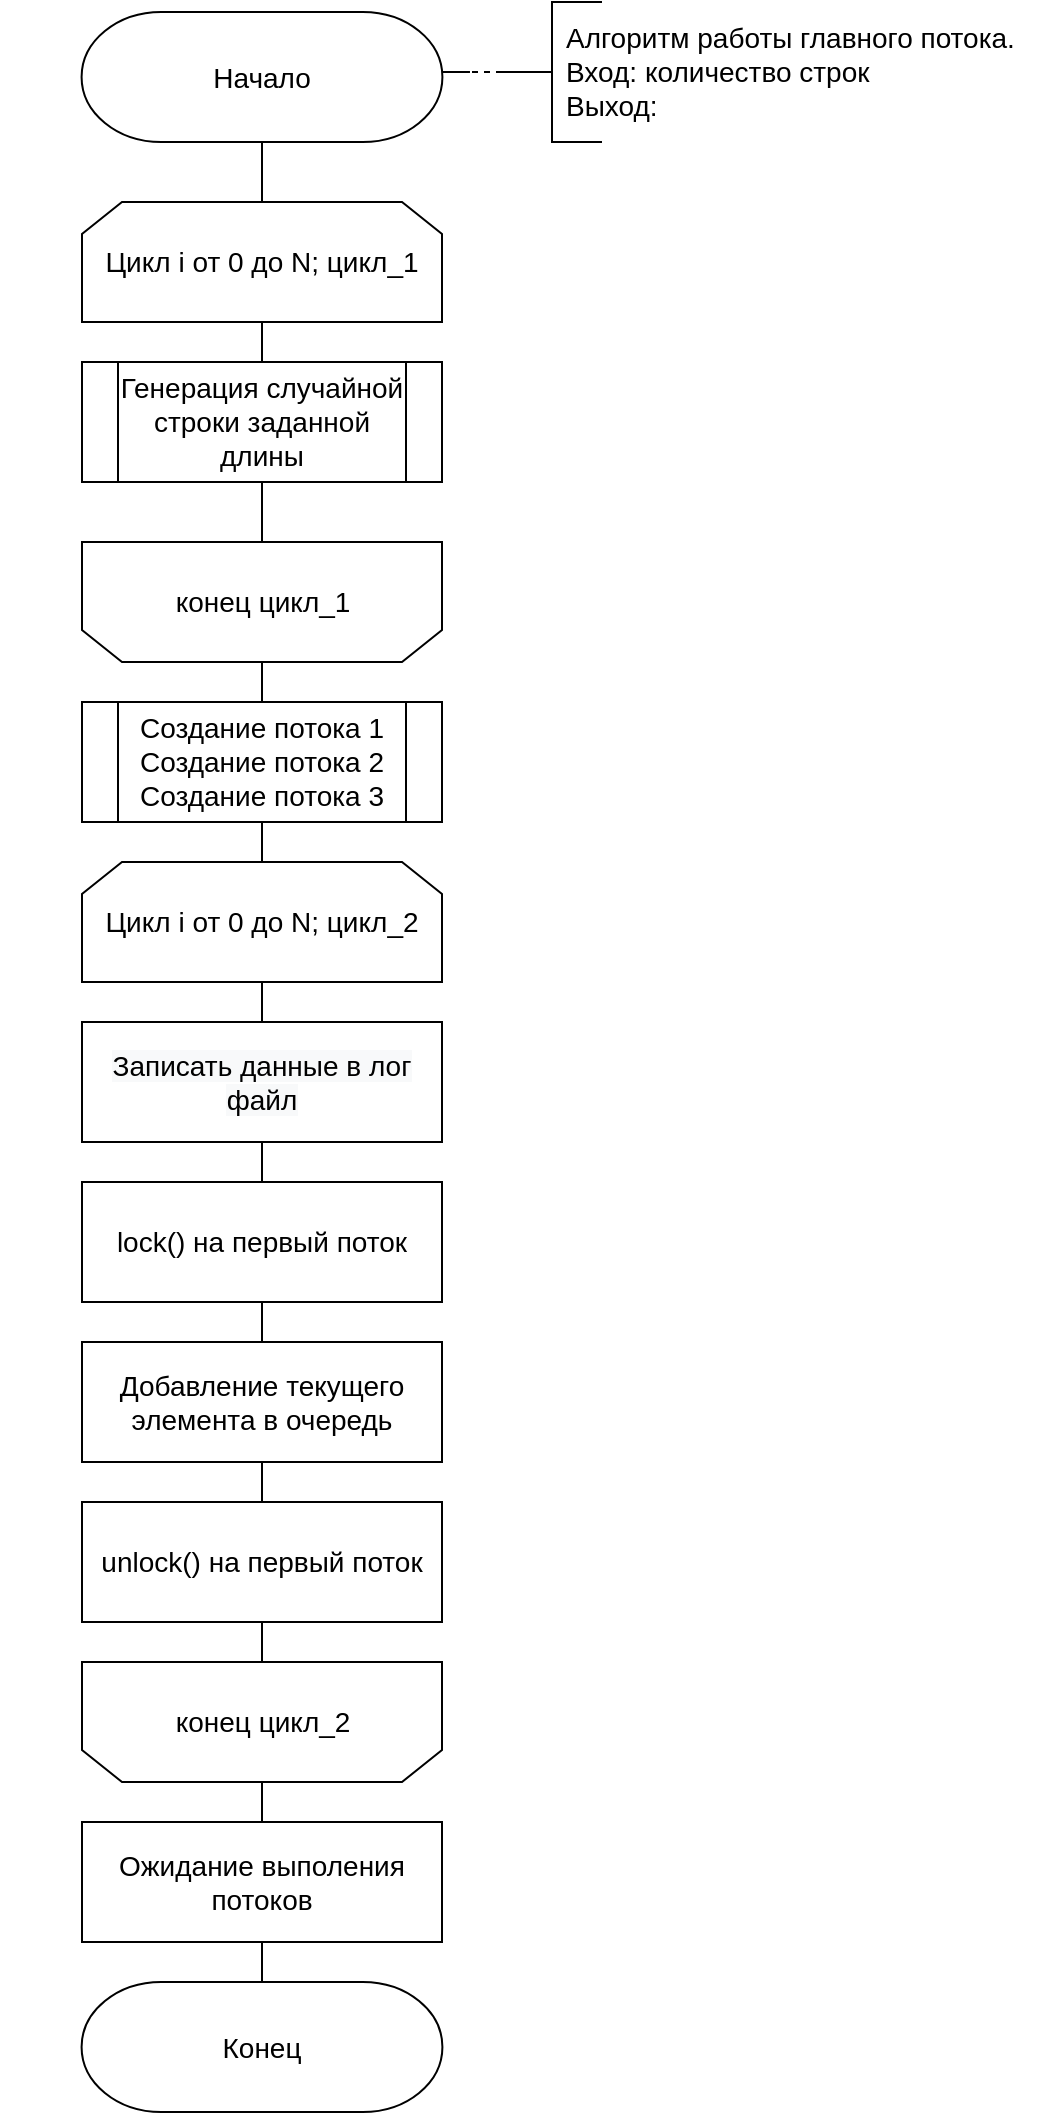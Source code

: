 <mxfile version="14.9.6" type="device" pages="2"><diagram id="MAh0B8oNwiJDMCTqwBi7" name="Конвейер_1"><mxGraphModel dx="1024" dy="584" grid="1" gridSize="10" guides="1" tooltips="1" connect="1" arrows="1" fold="1" page="1" pageScale="1" pageWidth="827" pageHeight="1169" math="0" shadow="0"><root><mxCell id="0"/><mxCell id="1" parent="0"/><mxCell id="rsRH6X80dttNGYZrxHJA-1" style="edgeStyle=orthogonalEdgeStyle;rounded=0;orthogonalLoop=1;jettySize=auto;html=1;exitX=0.5;exitY=1;exitDx=0;exitDy=0;exitPerimeter=0;entryX=0.5;entryY=0;entryDx=0;entryDy=0;endArrow=none;endFill=0;" edge="1" parent="1" source="rsRH6X80dttNGYZrxHJA-2"><mxGeometry relative="1" as="geometry"><mxPoint x="350" y="130" as="targetPoint"/></mxGeometry></mxCell><mxCell id="rsRH6X80dttNGYZrxHJA-2" value="&lt;span style=&quot;font-size: 14px&quot;&gt;Начало&lt;/span&gt;" style="strokeWidth=1;html=1;shape=stencil(xVVNb4MwDP01HJmAaFV7nFh37GWTdnapC1FDgpysH/9+gYBaSukgl0kc8Hvwnu3YSsBSXUCFQRJJKDFg70GSfCGVXIJRZAPLFA5eRC48uXC1dCHoCjPjsCMQh61Ax2hD6oAnvjOtApcFEjc1y9ZB9Ga/qR+WZkpKK8KV1D3mhrdiwKX9Nzo7sejl1dlc2thFlXUo0SD10GtxGwcEyYe3UzzN6dPDqV9R5/uX0/d8p9jPae3TvfjeLJ7YwY1HYQ/slquJB+Zl16nPr86rmQO7ydWN2LHUImMLyNItZIec1I/cPUyygnq5B0RHl+qI1+zZ3Xw/q79TEFzeKCyW8xWAMvtC3eC3k06Xfk7nEM5ch6QM1G3o6QugHEOrE+4F5D1KnxCrG7g9+8fpLjwqvuvZNIl/LNnnjDOhND7ZBIsP5qxBR4aTpXtF+GRq91wIdzuNLcRAoEHdXdkAvw==);whiteSpace=wrap;" vertex="1" parent="1"><mxGeometry x="220" y="35" width="260" height="65" as="geometry"/></mxCell><mxCell id="rsRH6X80dttNGYZrxHJA-3" value="" style="edgeStyle=orthogonalEdgeStyle;rounded=0;orthogonalLoop=1;jettySize=auto;html=1;dashed=1;endArrow=none;endFill=0;startArrow=none;" edge="1" parent="1" source="rsRH6X80dttNGYZrxHJA-4"><mxGeometry relative="1" as="geometry"><mxPoint x="483.99" y="64.9" as="sourcePoint"/><mxPoint x="453.99" y="65" as="targetPoint"/><Array as="points"><mxPoint x="439.99" y="64.9"/></Array></mxGeometry></mxCell><mxCell id="rsRH6X80dttNGYZrxHJA-4" value="" style="strokeWidth=1;html=1;shape=mxgraph.flowchart.annotation_2;align=left;labelPosition=right;pointerEvents=1;" vertex="1" parent="1"><mxGeometry x="470" y="30" width="50" height="70" as="geometry"/></mxCell><mxCell id="rsRH6X80dttNGYZrxHJA-5" style="edgeStyle=orthogonalEdgeStyle;rounded=0;orthogonalLoop=1;jettySize=auto;html=1;exitX=0.5;exitY=1;exitDx=0;exitDy=0;entryX=0.5;entryY=0;entryDx=0;entryDy=0;endArrow=none;endFill=0;" edge="1" parent="1" source="rsRH6X80dttNGYZrxHJA-6" target="rsRH6X80dttNGYZrxHJA-13"><mxGeometry relative="1" as="geometry"/></mxCell><mxCell id="rsRH6X80dttNGYZrxHJA-6" value="&lt;span style=&quot;font-size: 14px&quot;&gt;Цикл i от 0 до N; цикл_1&lt;/span&gt;" style="shape=loopLimit;whiteSpace=wrap;html=1;" vertex="1" parent="1"><mxGeometry x="260" y="130" width="180" height="60" as="geometry"/></mxCell><mxCell id="rsRH6X80dttNGYZrxHJA-9" value="&lt;font style=&quot;font-size: 14px&quot;&gt;Алгоритм работы главного потока.&amp;nbsp;&lt;br&gt;Вход: количество строк&lt;br&gt;Выход:&amp;nbsp;&lt;br&gt;&lt;/font&gt;" style="text;html=1;align=left;verticalAlign=middle;resizable=0;points=[];autosize=1;strokeColor=none;" vertex="1" parent="1"><mxGeometry x="500" y="40" width="240" height="50" as="geometry"/></mxCell><mxCell id="4npt-e6Y_SFte2YMdscc-1" style="edgeStyle=orthogonalEdgeStyle;rounded=0;orthogonalLoop=1;jettySize=auto;html=1;exitX=0.5;exitY=1;exitDx=0;exitDy=0;entryX=0.5;entryY=1;entryDx=0;entryDy=0;endArrow=none;endFill=0;" edge="1" parent="1" source="rsRH6X80dttNGYZrxHJA-13" target="rsRH6X80dttNGYZrxHJA-20"><mxGeometry relative="1" as="geometry"/></mxCell><mxCell id="rsRH6X80dttNGYZrxHJA-13" value="&lt;font style=&quot;font-size: 14px&quot;&gt;Генерация случайной строки заданной длины&lt;/font&gt;" style="shape=process;whiteSpace=wrap;html=1;backgroundOutline=1;" vertex="1" parent="1"><mxGeometry x="260" y="210" width="180" height="60" as="geometry"/></mxCell><mxCell id="rsRH6X80dttNGYZrxHJA-19" value="" style="group" vertex="1" connectable="0" parent="1"><mxGeometry x="260" y="300" width="180" height="60" as="geometry"/></mxCell><mxCell id="rsRH6X80dttNGYZrxHJA-20" value="" style="shape=loopLimit;whiteSpace=wrap;html=1;rotation=-180;" vertex="1" parent="rsRH6X80dttNGYZrxHJA-19"><mxGeometry width="180" height="60" as="geometry"/></mxCell><mxCell id="rsRH6X80dttNGYZrxHJA-21" value="&lt;font style=&quot;font-size: 14px&quot;&gt;конец цикл_1&lt;/font&gt;" style="text;html=1;align=center;verticalAlign=middle;resizable=0;points=[];autosize=1;strokeColor=none;" vertex="1" parent="rsRH6X80dttNGYZrxHJA-19"><mxGeometry x="40" y="19.999" width="100" height="20" as="geometry"/></mxCell><mxCell id="rsRH6X80dttNGYZrxHJA-23" value="&lt;span style=&quot;font-size: 14px&quot;&gt;Конец&lt;/span&gt;" style="strokeWidth=1;html=1;shape=stencil(xVVNb4MwDP01HJmAaFV7nFh37GWTdnapC1FDgpysH/9+gYBaSukgl0kc8Hvwnu3YSsBSXUCFQRJJKDFg70GSfCGVXIJRZAPLFA5eRC48uXC1dCHoCjPjsCMQh61Ax2hD6oAnvjOtApcFEjc1y9ZB9Ga/qR+WZkpKK8KV1D3mhrdiwKX9Nzo7sejl1dlc2thFlXUo0SD10GtxGwcEyYe3UzzN6dPDqV9R5/uX0/d8p9jPae3TvfjeLJ7YwY1HYQ/slquJB+Zl16nPr86rmQO7ydWN2LHUImMLyNItZIec1I/cPUyygnq5B0RHl+qI1+zZ3Xw/q79TEFzeKCyW8xWAMvtC3eC3k06Xfk7nEM5ch6QM1G3o6QugHEOrE+4F5D1KnxCrG7g9+8fpLjwqvuvZNIl/LNnnjDOhND7ZBIsP5qxBR4aTpXtF+GRq91wIdzuNLcRAoEHdXdkAvw==);whiteSpace=wrap;" vertex="1" parent="1"><mxGeometry x="220" y="1020" width="260" height="65" as="geometry"/></mxCell><mxCell id="4npt-e6Y_SFte2YMdscc-5" style="edgeStyle=orthogonalEdgeStyle;rounded=0;orthogonalLoop=1;jettySize=auto;html=1;exitX=0.5;exitY=1;exitDx=0;exitDy=0;entryX=0.5;entryY=0;entryDx=0;entryDy=0;endArrow=none;endFill=0;" edge="1" parent="1" source="4npt-e6Y_SFte2YMdscc-2" target="4npt-e6Y_SFte2YMdscc-4"><mxGeometry relative="1" as="geometry"/></mxCell><mxCell id="4npt-e6Y_SFte2YMdscc-2" value="&lt;span style=&quot;font-size: 14px&quot;&gt;Создание потока 1&lt;br&gt;Создание потока 2&lt;br&gt;Создание потока 3&lt;br&gt;&lt;/span&gt;" style="shape=process;whiteSpace=wrap;html=1;backgroundOutline=1;" vertex="1" parent="1"><mxGeometry x="260" y="380" width="180" height="60" as="geometry"/></mxCell><mxCell id="4npt-e6Y_SFte2YMdscc-3" style="edgeStyle=orthogonalEdgeStyle;rounded=0;orthogonalLoop=1;jettySize=auto;html=1;exitX=0.5;exitY=0;exitDx=0;exitDy=0;entryX=0.5;entryY=0;entryDx=0;entryDy=0;endArrow=none;endFill=0;" edge="1" parent="1" source="rsRH6X80dttNGYZrxHJA-20" target="4npt-e6Y_SFte2YMdscc-2"><mxGeometry relative="1" as="geometry"/></mxCell><mxCell id="4npt-e6Y_SFte2YMdscc-7" style="edgeStyle=orthogonalEdgeStyle;rounded=0;orthogonalLoop=1;jettySize=auto;html=1;exitX=0.5;exitY=1;exitDx=0;exitDy=0;entryX=0.5;entryY=0;entryDx=0;entryDy=0;endArrow=none;endFill=0;" edge="1" parent="1" source="4npt-e6Y_SFte2YMdscc-4"><mxGeometry relative="1" as="geometry"><mxPoint x="350" y="540" as="targetPoint"/></mxGeometry></mxCell><mxCell id="4npt-e6Y_SFte2YMdscc-4" value="&lt;span style=&quot;font-size: 14px&quot;&gt;Цикл i от 0 до N; цикл_2&lt;/span&gt;" style="shape=loopLimit;whiteSpace=wrap;html=1;" vertex="1" parent="1"><mxGeometry x="260" y="460" width="180" height="60" as="geometry"/></mxCell><mxCell id="4npt-e6Y_SFte2YMdscc-9" style="edgeStyle=orthogonalEdgeStyle;rounded=0;orthogonalLoop=1;jettySize=auto;html=1;exitX=0.5;exitY=1;exitDx=0;exitDy=0;entryX=0.5;entryY=0;entryDx=0;entryDy=0;endArrow=none;endFill=0;" edge="1" parent="1"><mxGeometry relative="1" as="geometry"><mxPoint x="350" y="600" as="sourcePoint"/><mxPoint x="350" y="620" as="targetPoint"/></mxGeometry></mxCell><mxCell id="4npt-e6Y_SFte2YMdscc-10" value="&#10;&#10;&lt;span style=&quot;color: rgb(0, 0, 0); font-family: helvetica; font-size: 14px; font-style: normal; font-weight: 400; letter-spacing: normal; text-align: center; text-indent: 0px; text-transform: none; word-spacing: 0px; background-color: rgb(248, 249, 250); display: inline; float: none;&quot;&gt;Записать данные в лог файл&lt;/span&gt;&#10;&#10;" style="rounded=0;whiteSpace=wrap;html=1;" vertex="1" parent="1"><mxGeometry x="260" y="540" width="180" height="60" as="geometry"/></mxCell><mxCell id="4npt-e6Y_SFte2YMdscc-13" style="edgeStyle=orthogonalEdgeStyle;rounded=0;orthogonalLoop=1;jettySize=auto;html=1;exitX=0.5;exitY=1;exitDx=0;exitDy=0;endArrow=none;endFill=0;" edge="1" parent="1" source="4npt-e6Y_SFte2YMdscc-11" target="4npt-e6Y_SFte2YMdscc-12"><mxGeometry relative="1" as="geometry"/></mxCell><mxCell id="4npt-e6Y_SFte2YMdscc-11" value="&lt;font style=&quot;font-size: 14px&quot;&gt;lock() на первый поток&lt;/font&gt;" style="rounded=0;whiteSpace=wrap;html=1;" vertex="1" parent="1"><mxGeometry x="260" y="620" width="180" height="60" as="geometry"/></mxCell><mxCell id="4npt-e6Y_SFte2YMdscc-15" style="edgeStyle=orthogonalEdgeStyle;rounded=0;orthogonalLoop=1;jettySize=auto;html=1;exitX=0.5;exitY=1;exitDx=0;exitDy=0;entryX=0.5;entryY=0;entryDx=0;entryDy=0;endArrow=none;endFill=0;" edge="1" parent="1" source="4npt-e6Y_SFte2YMdscc-12" target="4npt-e6Y_SFte2YMdscc-14"><mxGeometry relative="1" as="geometry"/></mxCell><mxCell id="4npt-e6Y_SFte2YMdscc-12" value="&lt;font style=&quot;font-size: 14px&quot;&gt;Добавление текущего элемента в очередь&lt;/font&gt;" style="rounded=0;whiteSpace=wrap;html=1;" vertex="1" parent="1"><mxGeometry x="260" y="700" width="180" height="60" as="geometry"/></mxCell><mxCell id="4npt-e6Y_SFte2YMdscc-21" style="edgeStyle=orthogonalEdgeStyle;rounded=0;orthogonalLoop=1;jettySize=auto;html=1;exitX=0.5;exitY=1;exitDx=0;exitDy=0;entryX=0.5;entryY=1;entryDx=0;entryDy=0;endArrow=none;endFill=0;" edge="1" parent="1" source="4npt-e6Y_SFte2YMdscc-14" target="4npt-e6Y_SFte2YMdscc-16"><mxGeometry relative="1" as="geometry"/></mxCell><mxCell id="4npt-e6Y_SFte2YMdscc-14" value="&lt;span style=&quot;font-size: 14px&quot;&gt;unlock() на первый поток&lt;/span&gt;" style="rounded=0;whiteSpace=wrap;html=1;" vertex="1" parent="1"><mxGeometry x="260" y="780" width="180" height="60" as="geometry"/></mxCell><mxCell id="4npt-e6Y_SFte2YMdscc-20" value="" style="group" vertex="1" connectable="0" parent="1"><mxGeometry x="260" y="860" width="180" height="60" as="geometry"/></mxCell><mxCell id="4npt-e6Y_SFte2YMdscc-16" value="" style="shape=loopLimit;whiteSpace=wrap;html=1;rotation=-180;" vertex="1" parent="4npt-e6Y_SFte2YMdscc-20"><mxGeometry width="180" height="60" as="geometry"/></mxCell><mxCell id="4npt-e6Y_SFte2YMdscc-17" value="&lt;font style=&quot;font-size: 14px&quot;&gt;конец цикл_2&lt;/font&gt;" style="text;html=1;align=center;verticalAlign=middle;resizable=0;points=[];autosize=1;strokeColor=none;" vertex="1" parent="4npt-e6Y_SFte2YMdscc-20"><mxGeometry x="40" y="20" width="100" height="20" as="geometry"/></mxCell><mxCell id="4npt-e6Y_SFte2YMdscc-25" style="edgeStyle=orthogonalEdgeStyle;rounded=0;orthogonalLoop=1;jettySize=auto;html=1;exitX=0.5;exitY=1;exitDx=0;exitDy=0;entryX=0.5;entryY=0;entryDx=0;entryDy=0;entryPerimeter=0;endArrow=none;endFill=0;" edge="1" parent="1" source="4npt-e6Y_SFte2YMdscc-22" target="rsRH6X80dttNGYZrxHJA-23"><mxGeometry relative="1" as="geometry"/></mxCell><mxCell id="4npt-e6Y_SFte2YMdscc-22" value="&lt;span style=&quot;font-size: 14px&quot;&gt;Ожидание выполения потоков&lt;/span&gt;" style="rounded=0;whiteSpace=wrap;html=1;" vertex="1" parent="1"><mxGeometry x="260" y="940" width="180" height="60" as="geometry"/></mxCell><mxCell id="4npt-e6Y_SFte2YMdscc-24" style="edgeStyle=orthogonalEdgeStyle;rounded=0;orthogonalLoop=1;jettySize=auto;html=1;exitX=0.5;exitY=0;exitDx=0;exitDy=0;entryX=0.5;entryY=0;entryDx=0;entryDy=0;endArrow=none;endFill=0;" edge="1" parent="1" source="4npt-e6Y_SFte2YMdscc-16" target="4npt-e6Y_SFte2YMdscc-22"><mxGeometry relative="1" as="geometry"/></mxCell></root></mxGraphModel></diagram><diagram id="o2T3F8Tm9Mf8yGqgGom7" name="Конвейер_2"><mxGraphModel dx="2048" dy="1168" grid="1" gridSize="10" guides="1" tooltips="1" connect="1" arrows="1" fold="1" page="1" pageScale="1" pageWidth="827" pageHeight="1169" math="0" shadow="0"><root><mxCell id="GUCOwjhblWaJ7YWxxaan-0"/><mxCell id="GUCOwjhblWaJ7YWxxaan-1" parent="GUCOwjhblWaJ7YWxxaan-0"/><mxCell id="gge0CSZHU-EmsOaVRhA_-0" style="edgeStyle=orthogonalEdgeStyle;rounded=0;orthogonalLoop=1;jettySize=auto;html=1;exitX=0.5;exitY=1;exitDx=0;exitDy=0;exitPerimeter=0;entryX=0.5;entryY=0;entryDx=0;entryDy=0;endArrow=none;endFill=0;" edge="1" parent="GUCOwjhblWaJ7YWxxaan-1" source="gge0CSZHU-EmsOaVRhA_-1"><mxGeometry relative="1" as="geometry"><mxPoint x="400" y="130" as="targetPoint"/></mxGeometry></mxCell><mxCell id="gge0CSZHU-EmsOaVRhA_-1" value="&lt;span style=&quot;font-size: 14px&quot;&gt;Начало&lt;/span&gt;" style="strokeWidth=1;html=1;shape=stencil(xVVNb4MwDP01HJmAaFV7nFh37GWTdnapC1FDgpysH/9+gYBaSukgl0kc8Hvwnu3YSsBSXUCFQRJJKDFg70GSfCGVXIJRZAPLFA5eRC48uXC1dCHoCjPjsCMQh61Ax2hD6oAnvjOtApcFEjc1y9ZB9Ga/qR+WZkpKK8KV1D3mhrdiwKX9Nzo7sejl1dlc2thFlXUo0SD10GtxGwcEyYe3UzzN6dPDqV9R5/uX0/d8p9jPae3TvfjeLJ7YwY1HYQ/slquJB+Zl16nPr86rmQO7ydWN2LHUImMLyNItZIec1I/cPUyygnq5B0RHl+qI1+zZ3Xw/q79TEFzeKCyW8xWAMvtC3eC3k06Xfk7nEM5ch6QM1G3o6QugHEOrE+4F5D1KnxCrG7g9+8fpLjwqvuvZNIl/LNnnjDOhND7ZBIsP5qxBR4aTpXtF+GRq91wIdzuNLcRAoEHdXdkAvw==);whiteSpace=wrap;" vertex="1" parent="GUCOwjhblWaJ7YWxxaan-1"><mxGeometry x="270" y="35" width="260" height="65" as="geometry"/></mxCell><mxCell id="u629SqYJxtFjRSyRZGW--36" style="edgeStyle=orthogonalEdgeStyle;rounded=0;orthogonalLoop=1;jettySize=auto;html=1;exitX=0;exitY=0.5;exitDx=0;exitDy=0;exitPerimeter=0;entryX=0.847;entryY=0.478;entryDx=0;entryDy=0;entryPerimeter=0;endArrow=none;endFill=0;dashed=1;" edge="1" parent="GUCOwjhblWaJ7YWxxaan-1" source="gge0CSZHU-EmsOaVRhA_-3" target="gge0CSZHU-EmsOaVRhA_-1"><mxGeometry relative="1" as="geometry"/></mxCell><mxCell id="gge0CSZHU-EmsOaVRhA_-3" value="" style="strokeWidth=1;html=1;shape=mxgraph.flowchart.annotation_2;align=left;labelPosition=right;pointerEvents=1;" vertex="1" parent="GUCOwjhblWaJ7YWxxaan-1"><mxGeometry x="520" y="40" width="50" height="50" as="geometry"/></mxCell><mxCell id="gge0CSZHU-EmsOaVRhA_-6" value="&lt;font style=&quot;font-size: 14px&quot;&gt;Выполнение дочерних потоков.&lt;br&gt;&lt;/font&gt;" style="text;html=1;align=left;verticalAlign=middle;resizable=0;points=[];autosize=1;strokeColor=none;" vertex="1" parent="GUCOwjhblWaJ7YWxxaan-1"><mxGeometry x="550" y="55" width="220" height="20" as="geometry"/></mxCell><mxCell id="Bcva3x253MUgvd-973XJ-2" style="edgeStyle=orthogonalEdgeStyle;rounded=0;orthogonalLoop=1;jettySize=auto;html=1;exitX=0.5;exitY=1;exitDx=0;exitDy=0;entryX=0.5;entryY=0;entryDx=0;entryDy=0;endArrow=none;endFill=0;" edge="1" parent="GUCOwjhblWaJ7YWxxaan-1" source="Bcva3x253MUgvd-973XJ-0" target="Bcva3x253MUgvd-973XJ-1"><mxGeometry relative="1" as="geometry"/></mxCell><mxCell id="Bcva3x253MUgvd-973XJ-0" value="&lt;font style=&quot;font-size: 14px&quot;&gt;num&amp;nbsp;🠔 0&lt;/font&gt;" style="rounded=0;whiteSpace=wrap;html=1;" vertex="1" parent="GUCOwjhblWaJ7YWxxaan-1"><mxGeometry x="310" y="130" width="180" height="60" as="geometry"/></mxCell><mxCell id="Bcva3x253MUgvd-973XJ-4" style="edgeStyle=orthogonalEdgeStyle;rounded=0;orthogonalLoop=1;jettySize=auto;html=1;exitX=1;exitY=0.5;exitDx=0;exitDy=0;entryX=0.5;entryY=0;entryDx=0;entryDy=0;endArrow=none;endFill=0;" edge="1" parent="GUCOwjhblWaJ7YWxxaan-1" source="Bcva3x253MUgvd-973XJ-1" target="Bcva3x253MUgvd-973XJ-3"><mxGeometry relative="1" as="geometry"><mxPoint x="600" y="280" as="targetPoint"/></mxGeometry></mxCell><mxCell id="u629SqYJxtFjRSyRZGW--39" style="edgeStyle=orthogonalEdgeStyle;rounded=0;orthogonalLoop=1;jettySize=auto;html=1;exitX=0;exitY=0.5;exitDx=0;exitDy=0;entryX=0.5;entryY=0;entryDx=0;entryDy=0;entryPerimeter=0;endArrow=none;endFill=0;" edge="1" parent="GUCOwjhblWaJ7YWxxaan-1" source="Bcva3x253MUgvd-973XJ-1" target="u629SqYJxtFjRSyRZGW--20"><mxGeometry relative="1" as="geometry"><Array as="points"><mxPoint x="80" y="240"/><mxPoint x="80" y="1080"/><mxPoint x="414" y="1080"/></Array></mxGeometry></mxCell><mxCell id="Bcva3x253MUgvd-973XJ-1" value="&lt;font style=&quot;font-size: 14px&quot;&gt;Не обработаны все &lt;br&gt;строки в очереди?&lt;/font&gt;" style="rhombus;whiteSpace=wrap;html=1;" vertex="1" parent="GUCOwjhblWaJ7YWxxaan-1"><mxGeometry x="310" y="210" width="180" height="60" as="geometry"/></mxCell><mxCell id="u629SqYJxtFjRSyRZGW--17" style="edgeStyle=orthogonalEdgeStyle;rounded=0;orthogonalLoop=1;jettySize=auto;html=1;exitX=0;exitY=0.5;exitDx=0;exitDy=0;entryX=0.5;entryY=0;entryDx=0;entryDy=0;endArrow=none;endFill=0;" edge="1" parent="GUCOwjhblWaJ7YWxxaan-1" source="Bcva3x253MUgvd-973XJ-3" target="u629SqYJxtFjRSyRZGW--0"><mxGeometry relative="1" as="geometry"/></mxCell><mxCell id="u629SqYJxtFjRSyRZGW--37" style="edgeStyle=orthogonalEdgeStyle;rounded=0;orthogonalLoop=1;jettySize=auto;html=1;exitX=1;exitY=0.5;exitDx=0;exitDy=0;endArrow=none;endFill=0;" edge="1" parent="GUCOwjhblWaJ7YWxxaan-1" source="Bcva3x253MUgvd-973XJ-3"><mxGeometry relative="1" as="geometry"><mxPoint x="720" y="1050" as="targetPoint"/></mxGeometry></mxCell><mxCell id="Bcva3x253MUgvd-973XJ-3" value="&lt;font style=&quot;font-size: 14px&quot;&gt;num == n?&lt;/font&gt;" style="rhombus;whiteSpace=wrap;html=1;" vertex="1" parent="GUCOwjhblWaJ7YWxxaan-1"><mxGeometry x="460" y="280" width="180" height="60" as="geometry"/></mxCell><mxCell id="u629SqYJxtFjRSyRZGW--16" style="edgeStyle=orthogonalEdgeStyle;rounded=0;orthogonalLoop=1;jettySize=auto;html=1;exitX=0.5;exitY=1;exitDx=0;exitDy=0;entryX=0.5;entryY=0;entryDx=0;entryDy=0;endArrow=none;endFill=0;" edge="1" parent="GUCOwjhblWaJ7YWxxaan-1" source="u629SqYJxtFjRSyRZGW--0" target="u629SqYJxtFjRSyRZGW--1"><mxGeometry relative="1" as="geometry"/></mxCell><mxCell id="u629SqYJxtFjRSyRZGW--0" value="&lt;font style=&quot;font-size: 14px&quot;&gt;Блокировка текущего потока&lt;/font&gt;" style="rounded=0;whiteSpace=wrap;html=1;" vertex="1" parent="GUCOwjhblWaJ7YWxxaan-1"><mxGeometry x="310" y="360" width="180" height="60" as="geometry"/></mxCell><mxCell id="u629SqYJxtFjRSyRZGW--9" style="edgeStyle=orthogonalEdgeStyle;rounded=0;orthogonalLoop=1;jettySize=auto;html=1;exitX=0;exitY=0.5;exitDx=0;exitDy=0;entryX=0.5;entryY=0;entryDx=0;entryDy=0;endArrow=none;endFill=0;" edge="1" parent="GUCOwjhblWaJ7YWxxaan-1" source="u629SqYJxtFjRSyRZGW--1" target="u629SqYJxtFjRSyRZGW--2"><mxGeometry relative="1" as="geometry"/></mxCell><mxCell id="u629SqYJxtFjRSyRZGW--19" style="edgeStyle=orthogonalEdgeStyle;rounded=0;orthogonalLoop=1;jettySize=auto;html=1;exitX=1;exitY=0.5;exitDx=0;exitDy=0;entryX=0.5;entryY=0;entryDx=0;entryDy=0;endArrow=none;endFill=0;" edge="1" parent="GUCOwjhblWaJ7YWxxaan-1" source="u629SqYJxtFjRSyRZGW--1" target="u629SqYJxtFjRSyRZGW--18"><mxGeometry relative="1" as="geometry"/></mxCell><mxCell id="u629SqYJxtFjRSyRZGW--1" value="&lt;font style=&quot;font-size: 14px&quot;&gt;Очередь пуста?&lt;/font&gt;" style="rhombus;whiteSpace=wrap;html=1;" vertex="1" parent="GUCOwjhblWaJ7YWxxaan-1"><mxGeometry x="310" y="440" width="180" height="60" as="geometry"/></mxCell><mxCell id="u629SqYJxtFjRSyRZGW--10" style="edgeStyle=orthogonalEdgeStyle;rounded=0;orthogonalLoop=1;jettySize=auto;html=1;exitX=0.5;exitY=1;exitDx=0;exitDy=0;entryX=0.5;entryY=0;entryDx=0;entryDy=0;endArrow=none;endFill=0;" edge="1" parent="GUCOwjhblWaJ7YWxxaan-1" source="u629SqYJxtFjRSyRZGW--2" target="u629SqYJxtFjRSyRZGW--3"><mxGeometry relative="1" as="geometry"/></mxCell><mxCell id="u629SqYJxtFjRSyRZGW--2" value="&lt;font style=&quot;font-size: 14px&quot;&gt;Извлечение элемента obj из очереди&lt;/font&gt;" style="rounded=0;whiteSpace=wrap;html=1;" vertex="1" parent="GUCOwjhblWaJ7YWxxaan-1"><mxGeometry x="130" y="500" width="180" height="60" as="geometry"/></mxCell><mxCell id="u629SqYJxtFjRSyRZGW--11" style="edgeStyle=orthogonalEdgeStyle;rounded=0;orthogonalLoop=1;jettySize=auto;html=1;exitX=0.5;exitY=1;exitDx=0;exitDy=0;entryX=0.5;entryY=0;entryDx=0;entryDy=0;endArrow=none;endFill=0;" edge="1" parent="GUCOwjhblWaJ7YWxxaan-1" source="u629SqYJxtFjRSyRZGW--3" target="u629SqYJxtFjRSyRZGW--4"><mxGeometry relative="1" as="geometry"/></mxCell><mxCell id="u629SqYJxtFjRSyRZGW--3" value="&lt;font style=&quot;font-size: 14px&quot;&gt;Разблокировка текущего потока&lt;/font&gt;" style="rounded=0;whiteSpace=wrap;html=1;" vertex="1" parent="GUCOwjhblWaJ7YWxxaan-1"><mxGeometry x="130" y="584.5" width="180" height="60" as="geometry"/></mxCell><mxCell id="u629SqYJxtFjRSyRZGW--12" style="edgeStyle=orthogonalEdgeStyle;rounded=0;orthogonalLoop=1;jettySize=auto;html=1;exitX=0.5;exitY=1;exitDx=0;exitDy=0;entryX=0.5;entryY=0;entryDx=0;entryDy=0;endArrow=none;endFill=0;" edge="1" parent="GUCOwjhblWaJ7YWxxaan-1" source="u629SqYJxtFjRSyRZGW--4" target="u629SqYJxtFjRSyRZGW--5"><mxGeometry relative="1" as="geometry"/></mxCell><mxCell id="u629SqYJxtFjRSyRZGW--4" value="&lt;font style=&quot;font-size: 14px&quot;&gt;Обработка элемента obj&lt;/font&gt;&lt;span style=&quot;color: rgba(0 , 0 , 0 , 0) ; font-family: monospace ; font-size: 0px&quot;&gt;%3CmxGraphModel%3E%3Croot%3E%3CmxCell%20id%3D%220%22%2F%3E%3CmxCell%20id%3D%221%22%20parent%3D%220%22%2F%3E%3CmxCell%20id%3D%222%22%20value%3D%22%26lt%3Bfont%20style%3D%26quot%3Bfont-size%3A%2014px%26quot%3B%26gt%3B%D0%A0%D0%B0%D0%B7%D0%B1%D0%BB%D0%BE%D0%BA%D0%B8%D1%80%D0%BE%D0%B2%D0%BA%D0%B0%20%D1%82%D0%B5%D0%BA%D1%83%D1%89%D0%B5%D0%B3%D0%BE%20%D0%BF%D0%BE%D1%82%D0%BE%D0%BA%D0%B0%26lt%3B%2Ffont%26gt%3B%22%20style%3D%22rounded%3D0%3BwhiteSpace%3Dwrap%3Bhtml%3D1%3B%22%20vertex%3D%221%22%20parent%3D%221%22%3E%3CmxGeometry%20x%3D%22130%22%20y%3D%22600%22%20width%3D%22180%22%20height%3D%2260%22%20as%3D%22geometry%22%2F%3E%3C%2FmxCell%3E%3C%2Froot%3E%3C%2FmxGraphModel%3E&lt;/span&gt;" style="rounded=0;whiteSpace=wrap;html=1;" vertex="1" parent="GUCOwjhblWaJ7YWxxaan-1"><mxGeometry x="130" y="660" width="180" height="60" as="geometry"/></mxCell><mxCell id="u629SqYJxtFjRSyRZGW--13" style="edgeStyle=orthogonalEdgeStyle;rounded=0;orthogonalLoop=1;jettySize=auto;html=1;exitX=0.5;exitY=1;exitDx=0;exitDy=0;entryX=0.5;entryY=0;entryDx=0;entryDy=0;endArrow=none;endFill=0;" edge="1" parent="GUCOwjhblWaJ7YWxxaan-1" source="u629SqYJxtFjRSyRZGW--5" target="u629SqYJxtFjRSyRZGW--6"><mxGeometry relative="1" as="geometry"/></mxCell><mxCell id="u629SqYJxtFjRSyRZGW--5" value="&lt;span style=&quot;font-size: 14px&quot;&gt;Блокировка следующего потока&lt;/span&gt;" style="rounded=0;whiteSpace=wrap;html=1;" vertex="1" parent="GUCOwjhblWaJ7YWxxaan-1"><mxGeometry x="130" y="730" width="180" height="60" as="geometry"/></mxCell><mxCell id="u629SqYJxtFjRSyRZGW--14" style="edgeStyle=orthogonalEdgeStyle;rounded=0;orthogonalLoop=1;jettySize=auto;html=1;exitX=0.5;exitY=1;exitDx=0;exitDy=0;entryX=0.5;entryY=0;entryDx=0;entryDy=0;endArrow=none;endFill=0;" edge="1" parent="GUCOwjhblWaJ7YWxxaan-1" source="u629SqYJxtFjRSyRZGW--6" target="u629SqYJxtFjRSyRZGW--7"><mxGeometry relative="1" as="geometry"/></mxCell><mxCell id="u629SqYJxtFjRSyRZGW--6" value="&lt;span style=&quot;font-size: 14px&quot;&gt;Запись элемента в следующую очередь&lt;/span&gt;" style="rounded=0;whiteSpace=wrap;html=1;" vertex="1" parent="GUCOwjhblWaJ7YWxxaan-1"><mxGeometry x="130" y="800" width="180" height="60" as="geometry"/></mxCell><mxCell id="u629SqYJxtFjRSyRZGW--15" style="edgeStyle=orthogonalEdgeStyle;rounded=0;orthogonalLoop=1;jettySize=auto;html=1;exitX=0.5;exitY=1;exitDx=0;exitDy=0;entryX=0.5;entryY=0;entryDx=0;entryDy=0;endArrow=none;endFill=0;" edge="1" parent="GUCOwjhblWaJ7YWxxaan-1" source="u629SqYJxtFjRSyRZGW--7" target="u629SqYJxtFjRSyRZGW--8"><mxGeometry relative="1" as="geometry"/></mxCell><mxCell id="u629SqYJxtFjRSyRZGW--7" value="&lt;span style=&quot;font-size: 14px&quot;&gt;Разблокировка следующего потока&lt;/span&gt;" style="rounded=0;whiteSpace=wrap;html=1;" vertex="1" parent="GUCOwjhblWaJ7YWxxaan-1"><mxGeometry x="130" y="870" width="180" height="60" as="geometry"/></mxCell><mxCell id="u629SqYJxtFjRSyRZGW--23" style="edgeStyle=orthogonalEdgeStyle;rounded=0;orthogonalLoop=1;jettySize=auto;html=1;exitX=0.5;exitY=1;exitDx=0;exitDy=0;endArrow=none;endFill=0;" edge="1" parent="GUCOwjhblWaJ7YWxxaan-1" source="u629SqYJxtFjRSyRZGW--8"><mxGeometry relative="1" as="geometry"><mxPoint x="460" y="1050" as="targetPoint"/></mxGeometry></mxCell><mxCell id="u629SqYJxtFjRSyRZGW--8" value="&lt;font style=&quot;font-size: 14px&quot;&gt;num&amp;nbsp;&lt;/font&gt;&lt;span style=&quot;font-size: 14px&quot;&gt;🠔 num + 1&lt;/span&gt;" style="rounded=0;whiteSpace=wrap;html=1;" vertex="1" parent="GUCOwjhblWaJ7YWxxaan-1"><mxGeometry x="130" y="950" width="180" height="60" as="geometry"/></mxCell><mxCell id="u629SqYJxtFjRSyRZGW--28" style="edgeStyle=orthogonalEdgeStyle;rounded=0;orthogonalLoop=1;jettySize=auto;html=1;exitX=0.5;exitY=1;exitDx=0;exitDy=0;endArrow=none;endFill=0;" edge="1" parent="GUCOwjhblWaJ7YWxxaan-1" source="u629SqYJxtFjRSyRZGW--18"><mxGeometry relative="1" as="geometry"><mxPoint x="460" y="1050" as="targetPoint"/><Array as="points"><mxPoint x="590" y="1030"/><mxPoint x="460" y="1030"/><mxPoint x="460" y="1050"/></Array></mxGeometry></mxCell><mxCell id="u629SqYJxtFjRSyRZGW--18" value="&lt;font style=&quot;font-size: 14px&quot;&gt;Разблокировка теккущего потока&lt;/font&gt;" style="rounded=0;whiteSpace=wrap;html=1;" vertex="1" parent="GUCOwjhblWaJ7YWxxaan-1"><mxGeometry x="500" y="500" width="180" height="60" as="geometry"/></mxCell><mxCell id="u629SqYJxtFjRSyRZGW--20" value="&lt;span style=&quot;font-size: 14px&quot;&gt;Конец&lt;/span&gt;" style="strokeWidth=1;html=1;shape=stencil(xVVNb4MwDP01HJmAaFV7nFh37GWTdnapC1FDgpysH/9+gYBaSukgl0kc8Hvwnu3YSsBSXUCFQRJJKDFg70GSfCGVXIJRZAPLFA5eRC48uXC1dCHoCjPjsCMQh61Ax2hD6oAnvjOtApcFEjc1y9ZB9Ga/qR+WZkpKK8KV1D3mhrdiwKX9Nzo7sejl1dlc2thFlXUo0SD10GtxGwcEyYe3UzzN6dPDqV9R5/uX0/d8p9jPae3TvfjeLJ7YwY1HYQ/slquJB+Zl16nPr86rmQO7ydWN2LHUImMLyNItZIec1I/cPUyygnq5B0RHl+qI1+zZ3Xw/q79TEFzeKCyW8xWAMvtC3eC3k06Xfk7nEM5ch6QM1G3o6QugHEOrE+4F5D1KnxCrG7g9+8fpLjwqvuvZNIl/LNnnjDOhND7ZBIsP5qxBR4aTpXtF+GRq91wIdzuNLcRAoEHdXdkAvw==);whiteSpace=wrap;" vertex="1" parent="GUCOwjhblWaJ7YWxxaan-1"><mxGeometry x="284" y="1090" width="260" height="65" as="geometry"/></mxCell><mxCell id="u629SqYJxtFjRSyRZGW--32" value="да" style="text;html=1;align=center;verticalAlign=middle;resizable=0;points=[];autosize=1;strokeColor=none;" vertex="1" parent="GUCOwjhblWaJ7YWxxaan-1"><mxGeometry x="500" y="220" width="30" height="20" as="geometry"/></mxCell><mxCell id="u629SqYJxtFjRSyRZGW--33" value="да" style="text;html=1;align=center;verticalAlign=middle;resizable=0;points=[];autosize=1;strokeColor=none;" vertex="1" parent="GUCOwjhblWaJ7YWxxaan-1"><mxGeometry x="660" y="290" width="30" height="20" as="geometry"/></mxCell><mxCell id="u629SqYJxtFjRSyRZGW--34" value="да" style="text;html=1;align=center;verticalAlign=middle;resizable=0;points=[];autosize=1;strokeColor=none;" vertex="1" parent="GUCOwjhblWaJ7YWxxaan-1"><mxGeometry x="514" y="450" width="30" height="20" as="geometry"/></mxCell><mxCell id="u629SqYJxtFjRSyRZGW--38" value="" style="endArrow=none;html=1;" edge="1" parent="GUCOwjhblWaJ7YWxxaan-1"><mxGeometry width="50" height="50" relative="1" as="geometry"><mxPoint x="460" y="1050" as="sourcePoint"/><mxPoint x="720" y="1050" as="targetPoint"/></mxGeometry></mxCell><mxCell id="u629SqYJxtFjRSyRZGW--40" value="" style="endArrow=none;html=1;" edge="1" parent="GUCOwjhblWaJ7YWxxaan-1"><mxGeometry width="50" height="50" relative="1" as="geometry"><mxPoint x="600" y="1070" as="sourcePoint"/><mxPoint x="600" y="1050" as="targetPoint"/></mxGeometry></mxCell><mxCell id="u629SqYJxtFjRSyRZGW--41" value="" style="endArrow=none;html=1;" edge="1" parent="GUCOwjhblWaJ7YWxxaan-1"><mxGeometry width="50" height="50" relative="1" as="geometry"><mxPoint x="600" y="1070" as="sourcePoint"/><mxPoint x="760" y="1070" as="targetPoint"/></mxGeometry></mxCell><mxCell id="u629SqYJxtFjRSyRZGW--42" value="" style="endArrow=none;html=1;" edge="1" parent="GUCOwjhblWaJ7YWxxaan-1"><mxGeometry width="50" height="50" relative="1" as="geometry"><mxPoint x="760" y="1070" as="sourcePoint"/><mxPoint x="760" y="200" as="targetPoint"/></mxGeometry></mxCell><mxCell id="u629SqYJxtFjRSyRZGW--43" value="" style="endArrow=blockThin;html=1;endFill=1;" edge="1" parent="GUCOwjhblWaJ7YWxxaan-1"><mxGeometry width="50" height="50" relative="1" as="geometry"><mxPoint x="760" y="200" as="sourcePoint"/><mxPoint x="400" y="200" as="targetPoint"/></mxGeometry></mxCell></root></mxGraphModel></diagram></mxfile>